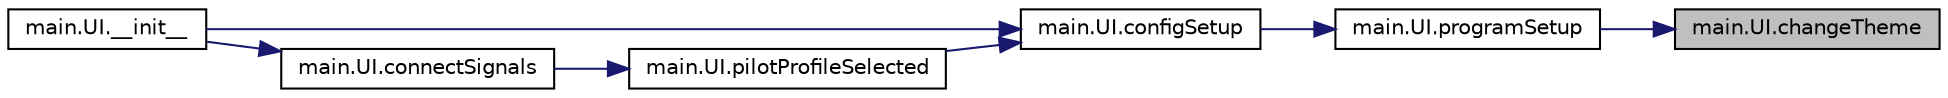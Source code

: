 digraph "main.UI.changeTheme"
{
 // LATEX_PDF_SIZE
  edge [fontname="Helvetica",fontsize="10",labelfontname="Helvetica",labelfontsize="10"];
  node [fontname="Helvetica",fontsize="10",shape=record];
  rankdir="RL";
  Node1 [label="main.UI.changeTheme",height=0.2,width=0.4,color="black", fillcolor="grey75", style="filled", fontcolor="black",tooltip="THEME FUNCTIONS ######."];
  Node1 -> Node2 [dir="back",color="midnightblue",fontsize="10",style="solid",fontname="Helvetica"];
  Node2 [label="main.UI.programSetup",height=0.2,width=0.4,color="black", fillcolor="white", style="filled",URL="$classmain_1_1_u_i.html#ac1bad584babb5e1959092c506dc90a57",tooltip=" "];
  Node2 -> Node3 [dir="back",color="midnightblue",fontsize="10",style="solid",fontname="Helvetica"];
  Node3 [label="main.UI.configSetup",height=0.2,width=0.4,color="black", fillcolor="white", style="filled",URL="$classmain_1_1_u_i.html#add9307a7f11ba93aa6e7a074a5514a7a",tooltip=" "];
  Node3 -> Node4 [dir="back",color="midnightblue",fontsize="10",style="solid",fontname="Helvetica"];
  Node4 [label="main.UI.__init__",height=0.2,width=0.4,color="black", fillcolor="white", style="filled",URL="$classmain_1_1_u_i.html#a4da16ef68967e04e0716c62fb0a142ab",tooltip=" "];
  Node3 -> Node5 [dir="back",color="midnightblue",fontsize="10",style="solid",fontname="Helvetica"];
  Node5 [label="main.UI.pilotProfileSelected",height=0.2,width=0.4,color="black", fillcolor="white", style="filled",URL="$classmain_1_1_u_i.html#a2be4bb668e70f07384bc4a8b95e94a83",tooltip="CONFIGURATION FUNCTIONS ###."];
  Node5 -> Node6 [dir="back",color="midnightblue",fontsize="10",style="solid",fontname="Helvetica"];
  Node6 [label="main.UI.connectSignals",height=0.2,width=0.4,color="black", fillcolor="white", style="filled",URL="$classmain_1_1_u_i.html#aaaffef849d1212399006e9303c1d3132",tooltip=" "];
  Node6 -> Node4 [dir="back",color="midnightblue",fontsize="10",style="solid",fontname="Helvetica"];
}
